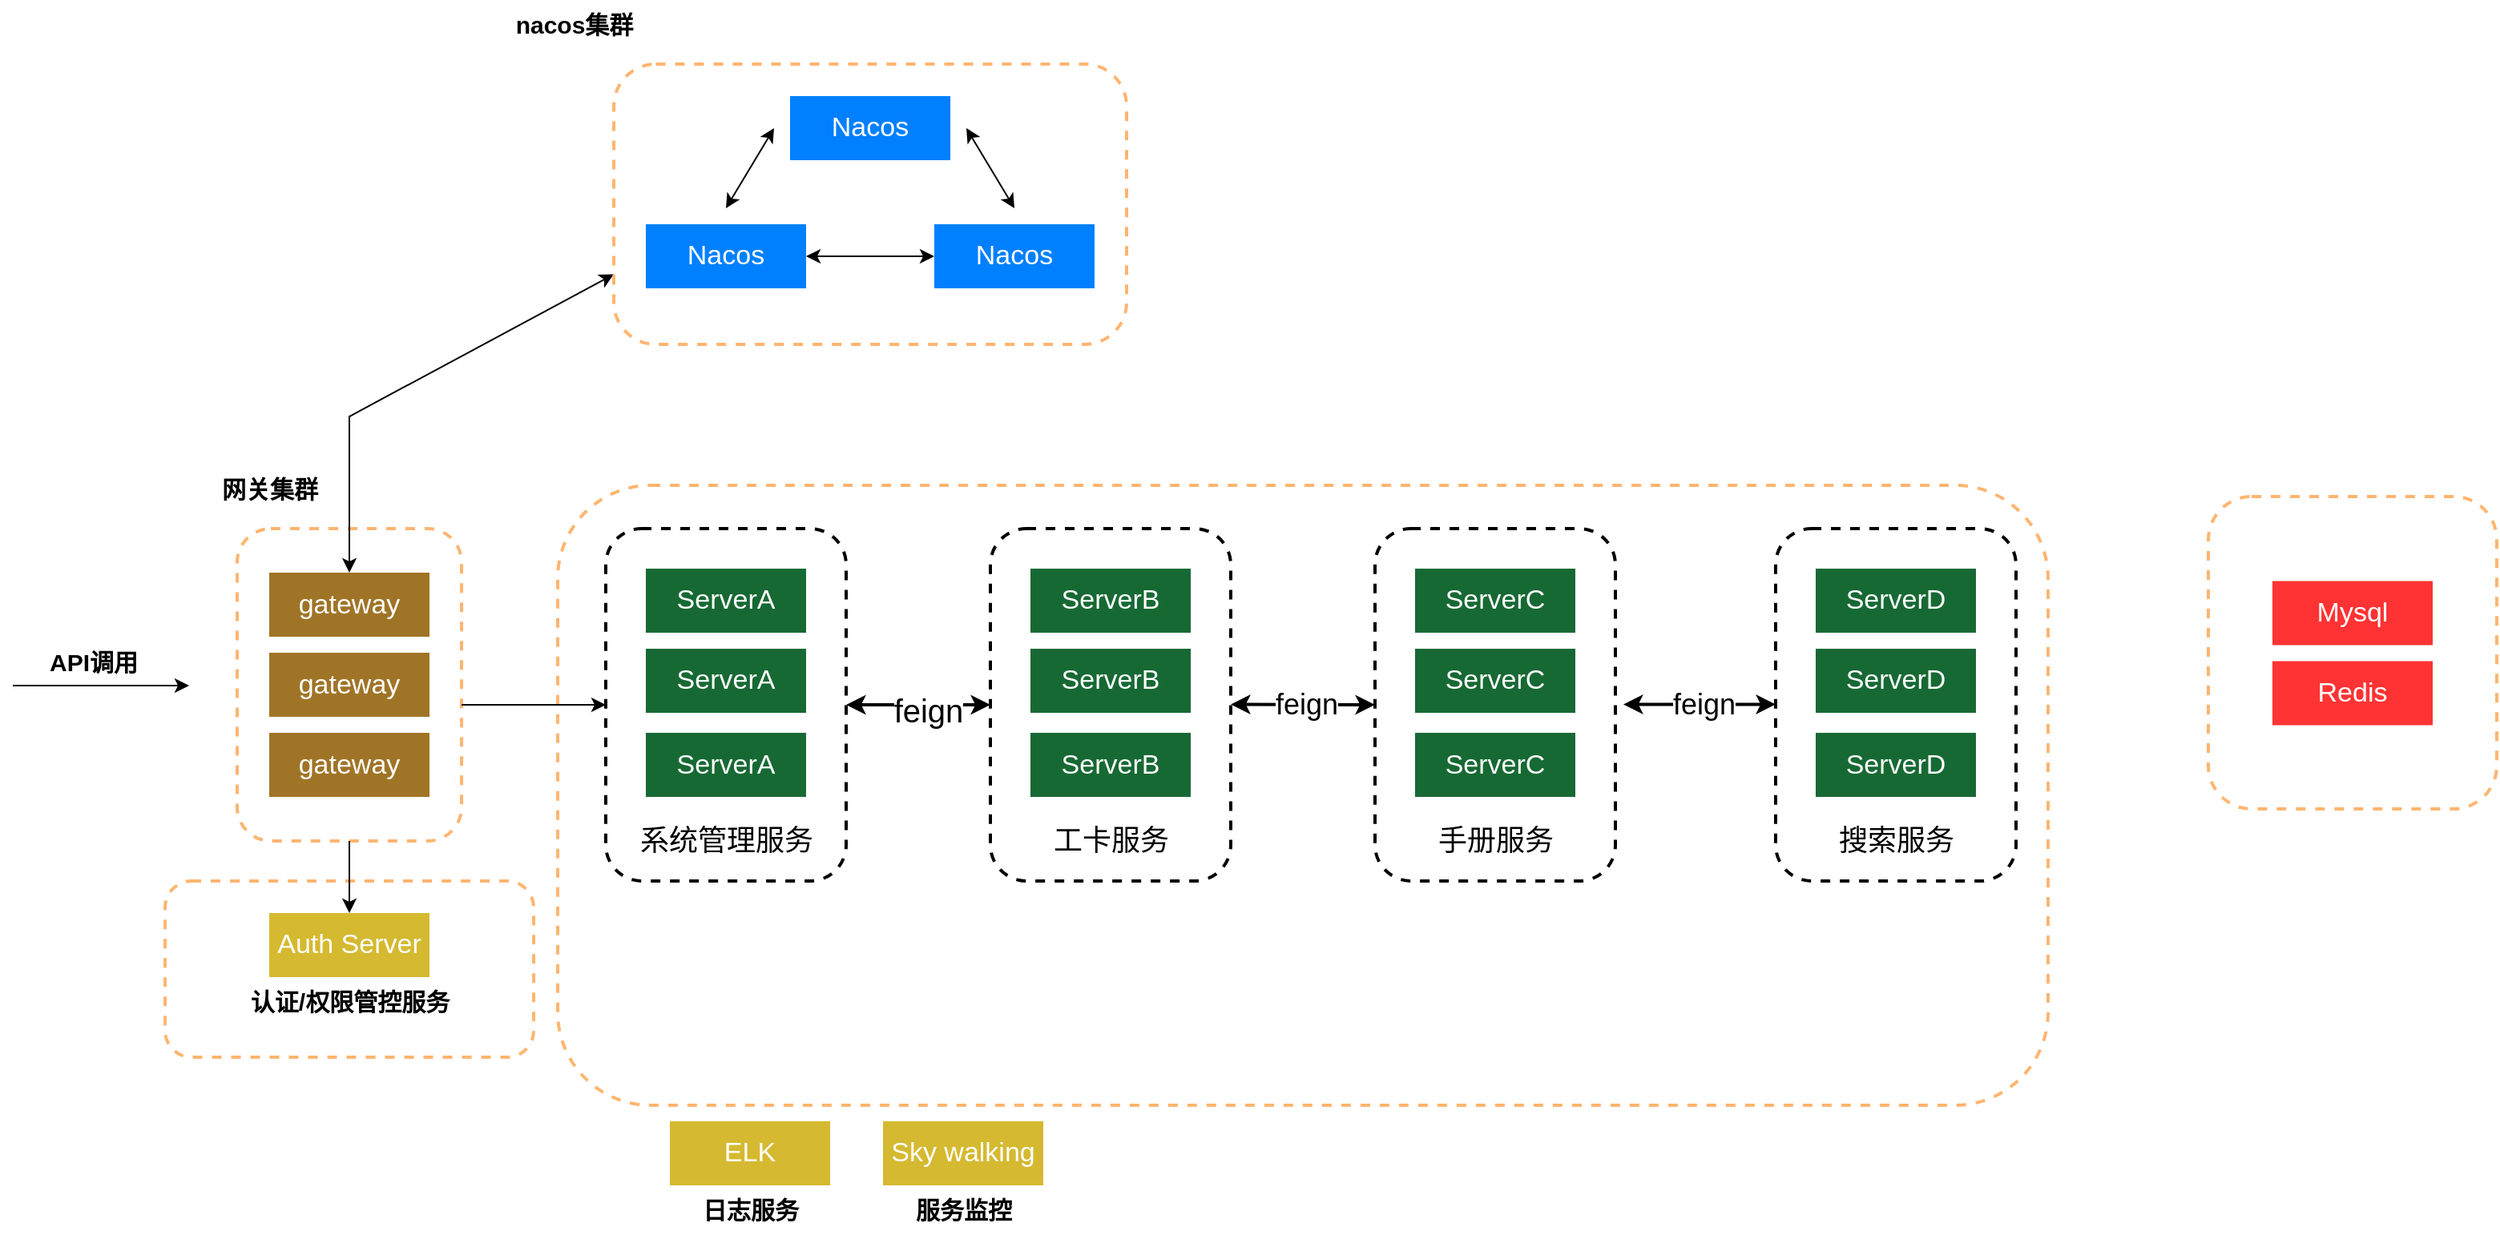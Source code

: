 <mxfile version="22.1.2" type="github">
  <diagram name="第 1 页" id="wLxkc6e6fOpIKRaMqsK5">
    <mxGraphModel dx="1877" dy="1726" grid="1" gridSize="10" guides="1" tooltips="1" connect="1" arrows="1" fold="1" page="1" pageScale="1" pageWidth="827" pageHeight="1169" math="0" shadow="0">
      <root>
        <mxCell id="0" />
        <mxCell id="1" parent="0" />
        <mxCell id="tPTSpl8lQeCxmytrqOzf-6" value="" style="rounded=1;whiteSpace=wrap;html=1;dashed=1;strokeColor=#FFB570;strokeWidth=2;" vertex="1" parent="1">
          <mxGeometry x="160" y="233" width="930" height="387" as="geometry" />
        </mxCell>
        <mxCell id="tPTSpl8lQeCxmytrqOzf-2" value="" style="rounded=1;whiteSpace=wrap;html=1;dashed=1;strokeColor=#FFB570;strokeWidth=2;" vertex="1" parent="1">
          <mxGeometry x="-85" y="480" width="230" height="110" as="geometry" />
        </mxCell>
        <mxCell id="Ps7_JPFViT01FS_im7Fh-44" value="" style="rounded=1;whiteSpace=wrap;html=1;dashed=1;strokeColor=#FFB570;strokeWidth=2;" parent="1" vertex="1">
          <mxGeometry x="1190" y="240" width="180" height="195" as="geometry" />
        </mxCell>
        <mxCell id="Ps7_JPFViT01FS_im7Fh-15" value="" style="group" parent="1" vertex="1" connectable="0">
          <mxGeometry x="-40" y="260" width="140" height="195" as="geometry" />
        </mxCell>
        <mxCell id="Ps7_JPFViT01FS_im7Fh-12" value="" style="rounded=1;whiteSpace=wrap;html=1;dashed=1;strokeColor=#FFB570;strokeWidth=2;" parent="Ps7_JPFViT01FS_im7Fh-15" vertex="1">
          <mxGeometry width="140" height="195" as="geometry" />
        </mxCell>
        <mxCell id="Ps7_JPFViT01FS_im7Fh-9" value="&lt;font color=&quot;#ffffff&quot;&gt;gateway&lt;/font&gt;" style="rounded=0;whiteSpace=wrap;html=1;fillColor=#a07427;fontSize=17;strokeColor=none;" parent="Ps7_JPFViT01FS_im7Fh-15" vertex="1">
          <mxGeometry x="20" y="27.5" width="100" height="40" as="geometry" />
        </mxCell>
        <mxCell id="Ps7_JPFViT01FS_im7Fh-13" value="&lt;font color=&quot;#ffffff&quot;&gt;gateway&lt;/font&gt;" style="rounded=0;whiteSpace=wrap;html=1;fillColor=#a07427;fontSize=17;strokeColor=none;" parent="Ps7_JPFViT01FS_im7Fh-15" vertex="1">
          <mxGeometry x="20" y="77.5" width="100" height="40" as="geometry" />
        </mxCell>
        <mxCell id="Ps7_JPFViT01FS_im7Fh-14" value="&lt;font color=&quot;#ffffff&quot;&gt;gateway&lt;/font&gt;" style="rounded=0;whiteSpace=wrap;html=1;fillColor=#a07427;fontSize=17;strokeColor=none;" parent="Ps7_JPFViT01FS_im7Fh-15" vertex="1">
          <mxGeometry x="20" y="127.5" width="100" height="40" as="geometry" />
        </mxCell>
        <mxCell id="Ps7_JPFViT01FS_im7Fh-16" value="" style="endArrow=classic;startArrow=classic;html=1;rounded=0;entryX=0;entryY=0.75;entryDx=0;entryDy=0;" parent="1" source="Ps7_JPFViT01FS_im7Fh-9" target="Ps7_JPFViT01FS_im7Fh-8" edge="1">
          <mxGeometry width="50" height="50" relative="1" as="geometry">
            <mxPoint x="90" y="320" as="sourcePoint" />
            <mxPoint x="140" y="270" as="targetPoint" />
            <Array as="points">
              <mxPoint x="30" y="190" />
            </Array>
          </mxGeometry>
        </mxCell>
        <mxCell id="Ps7_JPFViT01FS_im7Fh-17" value="" style="endArrow=classic;html=1;rounded=0;" parent="1" edge="1">
          <mxGeometry width="50" height="50" relative="1" as="geometry">
            <mxPoint x="-180" y="358" as="sourcePoint" />
            <mxPoint x="-70" y="358" as="targetPoint" />
          </mxGeometry>
        </mxCell>
        <mxCell id="Ps7_JPFViT01FS_im7Fh-18" value="API调用" style="text;html=1;align=center;verticalAlign=middle;resizable=0;points=[];autosize=1;strokeColor=none;fillColor=none;strokeWidth=3;fontSize=15;fontStyle=1" parent="1" vertex="1">
          <mxGeometry x="-170" y="328" width="80" height="30" as="geometry" />
        </mxCell>
        <mxCell id="Ps7_JPFViT01FS_im7Fh-19" value="网关集群" style="text;html=1;align=center;verticalAlign=middle;resizable=0;points=[];autosize=1;strokeColor=none;fillColor=none;strokeWidth=3;fontSize=15;fontStyle=1" parent="1" vertex="1">
          <mxGeometry x="-60" y="220" width="80" height="30" as="geometry" />
        </mxCell>
        <mxCell id="Ps7_JPFViT01FS_im7Fh-20" value="nacos集群" style="text;html=1;align=center;verticalAlign=middle;resizable=0;points=[];autosize=1;strokeColor=none;fillColor=none;strokeWidth=3;fontSize=15;fontStyle=1" parent="1" vertex="1">
          <mxGeometry x="120" y="-70" width="100" height="30" as="geometry" />
        </mxCell>
        <mxCell id="Ps7_JPFViT01FS_im7Fh-30" value="" style="group" parent="1" vertex="1" connectable="0">
          <mxGeometry x="195" y="-30" width="320" height="175" as="geometry" />
        </mxCell>
        <mxCell id="Ps7_JPFViT01FS_im7Fh-8" value="" style="rounded=1;whiteSpace=wrap;html=1;dashed=1;strokeColor=#FFB570;strokeWidth=2;" parent="Ps7_JPFViT01FS_im7Fh-30" vertex="1">
          <mxGeometry width="320" height="175" as="geometry" />
        </mxCell>
        <mxCell id="jUQFLt4dGieSLW1Lvxe7-1" value="&lt;font color=&quot;#ffffff&quot; style=&quot;font-size: 17px;&quot;&gt;Nacos&lt;/font&gt;" style="rounded=0;whiteSpace=wrap;html=1;fillColor=#0080ff;fontSize=17;strokeColor=none;" parent="Ps7_JPFViT01FS_im7Fh-30" vertex="1">
          <mxGeometry x="110" y="20" width="100" height="40" as="geometry" />
        </mxCell>
        <mxCell id="Ps7_JPFViT01FS_im7Fh-3" value="&lt;font color=&quot;#ffffff&quot; style=&quot;font-size: 17px;&quot;&gt;Nacos&lt;/font&gt;" style="rounded=0;whiteSpace=wrap;html=1;fillColor=#0080ff;fontSize=17;strokeColor=none;" parent="Ps7_JPFViT01FS_im7Fh-30" vertex="1">
          <mxGeometry x="200" y="100" width="100" height="40" as="geometry" />
        </mxCell>
        <mxCell id="Ps7_JPFViT01FS_im7Fh-4" value="&lt;font color=&quot;#ffffff&quot; style=&quot;font-size: 17px;&quot;&gt;Nacos&lt;/font&gt;" style="rounded=0;whiteSpace=wrap;html=1;fillColor=#0080ff;fontSize=17;strokeColor=none;" parent="Ps7_JPFViT01FS_im7Fh-30" vertex="1">
          <mxGeometry x="20" y="100" width="100" height="40" as="geometry" />
        </mxCell>
        <mxCell id="Ps7_JPFViT01FS_im7Fh-5" value="" style="endArrow=classic;startArrow=classic;html=1;rounded=0;" parent="Ps7_JPFViT01FS_im7Fh-30" edge="1">
          <mxGeometry width="50" height="50" relative="1" as="geometry">
            <mxPoint x="70" y="90" as="sourcePoint" />
            <mxPoint x="100" y="40" as="targetPoint" />
          </mxGeometry>
        </mxCell>
        <mxCell id="Ps7_JPFViT01FS_im7Fh-6" value="" style="endArrow=classic;startArrow=classic;html=1;rounded=0;" parent="Ps7_JPFViT01FS_im7Fh-30" edge="1">
          <mxGeometry width="50" height="50" relative="1" as="geometry">
            <mxPoint x="250" y="90" as="sourcePoint" />
            <mxPoint x="220" y="40" as="targetPoint" />
          </mxGeometry>
        </mxCell>
        <mxCell id="Ps7_JPFViT01FS_im7Fh-7" value="" style="endArrow=classic;startArrow=classic;html=1;rounded=0;" parent="Ps7_JPFViT01FS_im7Fh-30" edge="1">
          <mxGeometry width="50" height="50" relative="1" as="geometry">
            <mxPoint x="200" y="120" as="sourcePoint" />
            <mxPoint x="120" y="120" as="targetPoint" />
          </mxGeometry>
        </mxCell>
        <mxCell id="Ps7_JPFViT01FS_im7Fh-31" value="" style="endArrow=classic;html=1;rounded=0;entryX=0;entryY=0.5;entryDx=0;entryDy=0;" parent="1" target="Ps7_JPFViT01FS_im7Fh-22" edge="1">
          <mxGeometry width="50" height="50" relative="1" as="geometry">
            <mxPoint x="100" y="370" as="sourcePoint" />
            <mxPoint x="210" y="355.75" as="targetPoint" />
          </mxGeometry>
        </mxCell>
        <mxCell id="Ps7_JPFViT01FS_im7Fh-32" value="&lt;font color=&quot;#ffffff&quot;&gt;Auth Server&lt;/font&gt;" style="rounded=0;whiteSpace=wrap;html=1;fillColor=#d5b930;fontSize=17;strokeColor=none;" parent="1" vertex="1">
          <mxGeometry x="-20" y="500" width="100" height="40" as="geometry" />
        </mxCell>
        <mxCell id="Ps7_JPFViT01FS_im7Fh-33" value="" style="endArrow=classic;html=1;rounded=0;entryX=0.5;entryY=0;entryDx=0;entryDy=0;exitX=0.5;exitY=1;exitDx=0;exitDy=0;" parent="1" source="Ps7_JPFViT01FS_im7Fh-12" target="Ps7_JPFViT01FS_im7Fh-32" edge="1">
          <mxGeometry width="50" height="50" relative="1" as="geometry">
            <mxPoint x="-170" y="368" as="sourcePoint" />
            <mxPoint x="-60" y="368" as="targetPoint" />
          </mxGeometry>
        </mxCell>
        <mxCell id="Ps7_JPFViT01FS_im7Fh-34" value="认证/权限管控服务" style="text;html=1;align=center;verticalAlign=middle;resizable=0;points=[];autosize=1;strokeColor=none;fillColor=none;strokeWidth=3;fontSize=15;fontStyle=1" parent="1" vertex="1">
          <mxGeometry x="-45" y="540" width="150" height="30" as="geometry" />
        </mxCell>
        <mxCell id="Ps7_JPFViT01FS_im7Fh-35" value="&lt;font color=&quot;#ffffff&quot;&gt;ELK&lt;/font&gt;" style="rounded=0;whiteSpace=wrap;html=1;fillColor=#d5b930;fontSize=17;strokeColor=none;" parent="1" vertex="1">
          <mxGeometry x="230" y="630" width="100" height="40" as="geometry" />
        </mxCell>
        <mxCell id="Ps7_JPFViT01FS_im7Fh-37" value="日志服务" style="text;html=1;align=center;verticalAlign=middle;resizable=0;points=[];autosize=1;strokeColor=none;fillColor=none;strokeWidth=3;fontSize=15;fontStyle=1" parent="1" vertex="1">
          <mxGeometry x="240" y="670" width="80" height="30" as="geometry" />
        </mxCell>
        <mxCell id="Ps7_JPFViT01FS_im7Fh-38" value="&lt;font color=&quot;#ffffff&quot;&gt;Sky&amp;nbsp;walking&lt;/font&gt;" style="rounded=0;whiteSpace=wrap;html=1;fillColor=#d5b930;fontSize=17;strokeColor=none;" parent="1" vertex="1">
          <mxGeometry x="363" y="630" width="100" height="40" as="geometry" />
        </mxCell>
        <mxCell id="Ps7_JPFViT01FS_im7Fh-40" value="服务监控" style="text;html=1;align=center;verticalAlign=middle;resizable=0;points=[];autosize=1;strokeColor=none;fillColor=none;strokeWidth=3;fontSize=15;fontStyle=1" parent="1" vertex="1">
          <mxGeometry x="373" y="670" width="80" height="30" as="geometry" />
        </mxCell>
        <mxCell id="Ps7_JPFViT01FS_im7Fh-41" value="&lt;font color=&quot;#ffffff&quot;&gt;Mysql&lt;/font&gt;" style="rounded=0;whiteSpace=wrap;html=1;fillColor=#FF3333;fontSize=17;strokeColor=none;" parent="1" vertex="1">
          <mxGeometry x="1230" y="292.75" width="100" height="40" as="geometry" />
        </mxCell>
        <mxCell id="Ps7_JPFViT01FS_im7Fh-42" value="&lt;font color=&quot;#ffffff&quot;&gt;Redis&lt;/font&gt;" style="rounded=0;whiteSpace=wrap;html=1;fillColor=#FF3333;fontSize=17;strokeColor=none;" parent="1" vertex="1">
          <mxGeometry x="1230" y="342.75" width="100" height="40" as="geometry" />
        </mxCell>
        <mxCell id="tPTSpl8lQeCxmytrqOzf-8" value="" style="group" vertex="1" connectable="0" parent="1">
          <mxGeometry x="190" y="260" width="150" height="220" as="geometry" />
        </mxCell>
        <mxCell id="Ps7_JPFViT01FS_im7Fh-22" value="" style="rounded=1;whiteSpace=wrap;html=1;dashed=1;strokeColor=#000000;strokeWidth=2;" parent="tPTSpl8lQeCxmytrqOzf-8" vertex="1">
          <mxGeometry width="150" height="220" as="geometry" />
        </mxCell>
        <mxCell id="Ps7_JPFViT01FS_im7Fh-23" value="&lt;font color=&quot;#ffffff&quot;&gt;ServerA&lt;/font&gt;" style="rounded=0;whiteSpace=wrap;html=1;fillColor=#176934;fontSize=17;strokeColor=none;" parent="tPTSpl8lQeCxmytrqOzf-8" vertex="1">
          <mxGeometry x="25" y="25" width="100" height="40" as="geometry" />
        </mxCell>
        <mxCell id="Ps7_JPFViT01FS_im7Fh-28" value="&lt;font color=&quot;#ffffff&quot;&gt;ServerA&lt;/font&gt;" style="rounded=0;whiteSpace=wrap;html=1;fillColor=#176934;fontSize=17;strokeColor=none;" parent="tPTSpl8lQeCxmytrqOzf-8" vertex="1">
          <mxGeometry x="25" y="75" width="100" height="40" as="geometry" />
        </mxCell>
        <mxCell id="Ps7_JPFViT01FS_im7Fh-29" value="&lt;font color=&quot;#ffffff&quot;&gt;ServerA&lt;/font&gt;" style="rounded=0;whiteSpace=wrap;html=1;fillColor=#176934;fontSize=17;strokeColor=none;" parent="tPTSpl8lQeCxmytrqOzf-8" vertex="1">
          <mxGeometry x="25" y="127.5" width="100" height="40" as="geometry" />
        </mxCell>
        <mxCell id="tPTSpl8lQeCxmytrqOzf-7" value="系统管理服务" style="text;html=1;strokeColor=none;fillColor=none;align=center;verticalAlign=middle;whiteSpace=wrap;rounded=0;strokeWidth=8;fontSize=18;" vertex="1" parent="tPTSpl8lQeCxmytrqOzf-8">
          <mxGeometry x="7.5" y="180" width="135" height="30" as="geometry" />
        </mxCell>
        <mxCell id="tPTSpl8lQeCxmytrqOzf-11" value="" style="group" vertex="1" connectable="0" parent="1">
          <mxGeometry x="430" y="260" width="150" height="220" as="geometry" />
        </mxCell>
        <mxCell id="tPTSpl8lQeCxmytrqOzf-12" value="" style="rounded=1;whiteSpace=wrap;html=1;dashed=1;strokeColor=#000000;strokeWidth=2;" vertex="1" parent="tPTSpl8lQeCxmytrqOzf-11">
          <mxGeometry width="150" height="220" as="geometry" />
        </mxCell>
        <mxCell id="tPTSpl8lQeCxmytrqOzf-13" value="&lt;font color=&quot;#ffffff&quot;&gt;ServerB&lt;/font&gt;" style="rounded=0;whiteSpace=wrap;html=1;fillColor=#176934;fontSize=17;strokeColor=none;" vertex="1" parent="tPTSpl8lQeCxmytrqOzf-11">
          <mxGeometry x="25" y="25" width="100" height="40" as="geometry" />
        </mxCell>
        <mxCell id="tPTSpl8lQeCxmytrqOzf-14" value="&lt;font color=&quot;#ffffff&quot;&gt;ServerB&lt;/font&gt;" style="rounded=0;whiteSpace=wrap;html=1;fillColor=#176934;fontSize=17;strokeColor=none;" vertex="1" parent="tPTSpl8lQeCxmytrqOzf-11">
          <mxGeometry x="25" y="75" width="100" height="40" as="geometry" />
        </mxCell>
        <mxCell id="tPTSpl8lQeCxmytrqOzf-15" value="&lt;font color=&quot;#ffffff&quot;&gt;ServerB&lt;/font&gt;" style="rounded=0;whiteSpace=wrap;html=1;fillColor=#176934;fontSize=17;strokeColor=none;" vertex="1" parent="tPTSpl8lQeCxmytrqOzf-11">
          <mxGeometry x="25" y="127.5" width="100" height="40" as="geometry" />
        </mxCell>
        <mxCell id="tPTSpl8lQeCxmytrqOzf-16" value="工卡服务" style="text;html=1;strokeColor=none;fillColor=none;align=center;verticalAlign=middle;whiteSpace=wrap;rounded=0;strokeWidth=8;fontSize=18;" vertex="1" parent="tPTSpl8lQeCxmytrqOzf-11">
          <mxGeometry x="7.5" y="180" width="135" height="30" as="geometry" />
        </mxCell>
        <mxCell id="tPTSpl8lQeCxmytrqOzf-18" style="edgeStyle=orthogonalEdgeStyle;rounded=0;orthogonalLoop=1;jettySize=auto;html=1;entryX=0;entryY=0.5;entryDx=0;entryDy=0;startArrow=classic;startFill=1;targetPerimeterSpacing=2;strokeWidth=2;" edge="1" parent="1" source="Ps7_JPFViT01FS_im7Fh-22" target="tPTSpl8lQeCxmytrqOzf-12">
          <mxGeometry relative="1" as="geometry" />
        </mxCell>
        <mxCell id="tPTSpl8lQeCxmytrqOzf-38" value="feign" style="edgeLabel;html=1;align=center;verticalAlign=middle;resizable=0;points=[];fontSize=20;" vertex="1" connectable="0" parent="tPTSpl8lQeCxmytrqOzf-18">
          <mxGeometry x="0.095" y="-3" relative="1" as="geometry">
            <mxPoint x="1" as="offset" />
          </mxGeometry>
        </mxCell>
        <mxCell id="tPTSpl8lQeCxmytrqOzf-19" value="" style="group" vertex="1" connectable="0" parent="1">
          <mxGeometry x="670" y="260" width="150" height="220" as="geometry" />
        </mxCell>
        <mxCell id="tPTSpl8lQeCxmytrqOzf-20" value="" style="rounded=1;whiteSpace=wrap;html=1;dashed=1;strokeColor=#000000;strokeWidth=2;" vertex="1" parent="tPTSpl8lQeCxmytrqOzf-19">
          <mxGeometry width="150" height="220" as="geometry" />
        </mxCell>
        <mxCell id="tPTSpl8lQeCxmytrqOzf-21" value="&lt;font color=&quot;#ffffff&quot;&gt;ServerC&lt;/font&gt;" style="rounded=0;whiteSpace=wrap;html=1;fillColor=#176934;fontSize=17;strokeColor=none;" vertex="1" parent="tPTSpl8lQeCxmytrqOzf-19">
          <mxGeometry x="25" y="25" width="100" height="40" as="geometry" />
        </mxCell>
        <mxCell id="tPTSpl8lQeCxmytrqOzf-22" value="&lt;font color=&quot;#ffffff&quot;&gt;ServerC&lt;/font&gt;" style="rounded=0;whiteSpace=wrap;html=1;fillColor=#176934;fontSize=17;strokeColor=none;" vertex="1" parent="tPTSpl8lQeCxmytrqOzf-19">
          <mxGeometry x="25" y="75" width="100" height="40" as="geometry" />
        </mxCell>
        <mxCell id="tPTSpl8lQeCxmytrqOzf-23" value="&lt;font color=&quot;#ffffff&quot;&gt;ServerC&lt;/font&gt;" style="rounded=0;whiteSpace=wrap;html=1;fillColor=#176934;fontSize=17;strokeColor=none;" vertex="1" parent="tPTSpl8lQeCxmytrqOzf-19">
          <mxGeometry x="25" y="127.5" width="100" height="40" as="geometry" />
        </mxCell>
        <mxCell id="tPTSpl8lQeCxmytrqOzf-24" value="手册服务" style="text;html=1;strokeColor=none;fillColor=none;align=center;verticalAlign=middle;whiteSpace=wrap;rounded=0;strokeWidth=8;fontSize=18;" vertex="1" parent="tPTSpl8lQeCxmytrqOzf-19">
          <mxGeometry x="7.5" y="180" width="135" height="30" as="geometry" />
        </mxCell>
        <mxCell id="tPTSpl8lQeCxmytrqOzf-26" value="" style="group" vertex="1" connectable="0" parent="1">
          <mxGeometry x="920" y="260" width="150" height="220" as="geometry" />
        </mxCell>
        <mxCell id="tPTSpl8lQeCxmytrqOzf-27" value="" style="rounded=1;whiteSpace=wrap;html=1;dashed=1;strokeColor=#000000;strokeWidth=2;" vertex="1" parent="tPTSpl8lQeCxmytrqOzf-26">
          <mxGeometry width="150" height="220" as="geometry" />
        </mxCell>
        <mxCell id="tPTSpl8lQeCxmytrqOzf-28" value="&lt;font color=&quot;#ffffff&quot;&gt;ServerD&lt;/font&gt;" style="rounded=0;whiteSpace=wrap;html=1;fillColor=#176934;fontSize=17;strokeColor=none;" vertex="1" parent="tPTSpl8lQeCxmytrqOzf-26">
          <mxGeometry x="25" y="25" width="100" height="40" as="geometry" />
        </mxCell>
        <mxCell id="tPTSpl8lQeCxmytrqOzf-29" value="&lt;font color=&quot;#ffffff&quot;&gt;ServerD&lt;/font&gt;" style="rounded=0;whiteSpace=wrap;html=1;fillColor=#176934;fontSize=17;strokeColor=none;" vertex="1" parent="tPTSpl8lQeCxmytrqOzf-26">
          <mxGeometry x="25" y="75" width="100" height="40" as="geometry" />
        </mxCell>
        <mxCell id="tPTSpl8lQeCxmytrqOzf-30" value="&lt;font color=&quot;#ffffff&quot;&gt;ServerD&lt;/font&gt;" style="rounded=0;whiteSpace=wrap;html=1;fillColor=#176934;fontSize=17;strokeColor=none;" vertex="1" parent="tPTSpl8lQeCxmytrqOzf-26">
          <mxGeometry x="25" y="127.5" width="100" height="40" as="geometry" />
        </mxCell>
        <mxCell id="tPTSpl8lQeCxmytrqOzf-31" value="搜索服务" style="text;html=1;strokeColor=none;fillColor=none;align=center;verticalAlign=middle;whiteSpace=wrap;rounded=0;strokeWidth=8;fontSize=18;" vertex="1" parent="tPTSpl8lQeCxmytrqOzf-26">
          <mxGeometry x="7.5" y="180" width="135" height="30" as="geometry" />
        </mxCell>
        <mxCell id="tPTSpl8lQeCxmytrqOzf-51" value="" style="endArrow=classic;startArrow=classic;html=1;rounded=0;strokeWidth=2;" edge="1" parent="1">
          <mxGeometry width="50" height="50" relative="1" as="geometry">
            <mxPoint x="580" y="369.71" as="sourcePoint" />
            <mxPoint x="670" y="370" as="targetPoint" />
          </mxGeometry>
        </mxCell>
        <mxCell id="tPTSpl8lQeCxmytrqOzf-52" value="feign" style="edgeLabel;html=1;align=center;verticalAlign=middle;resizable=0;points=[];fontSize=18;" vertex="1" connectable="0" parent="tPTSpl8lQeCxmytrqOzf-51">
          <mxGeometry x="0.217" y="-2" relative="1" as="geometry">
            <mxPoint x="-8" y="-2" as="offset" />
          </mxGeometry>
        </mxCell>
        <mxCell id="tPTSpl8lQeCxmytrqOzf-53" value="" style="endArrow=classic;startArrow=classic;html=1;rounded=0;strokeWidth=2;" edge="1" parent="1">
          <mxGeometry width="50" height="50" relative="1" as="geometry">
            <mxPoint x="825" y="369.71" as="sourcePoint" />
            <mxPoint x="920" y="369.71" as="targetPoint" />
          </mxGeometry>
        </mxCell>
        <mxCell id="tPTSpl8lQeCxmytrqOzf-54" value="feign" style="edgeLabel;html=1;align=center;verticalAlign=middle;resizable=0;points=[];fontSize=18;" vertex="1" connectable="0" parent="tPTSpl8lQeCxmytrqOzf-53">
          <mxGeometry x="0.217" y="-2" relative="1" as="geometry">
            <mxPoint x="-8" y="-2" as="offset" />
          </mxGeometry>
        </mxCell>
      </root>
    </mxGraphModel>
  </diagram>
</mxfile>
